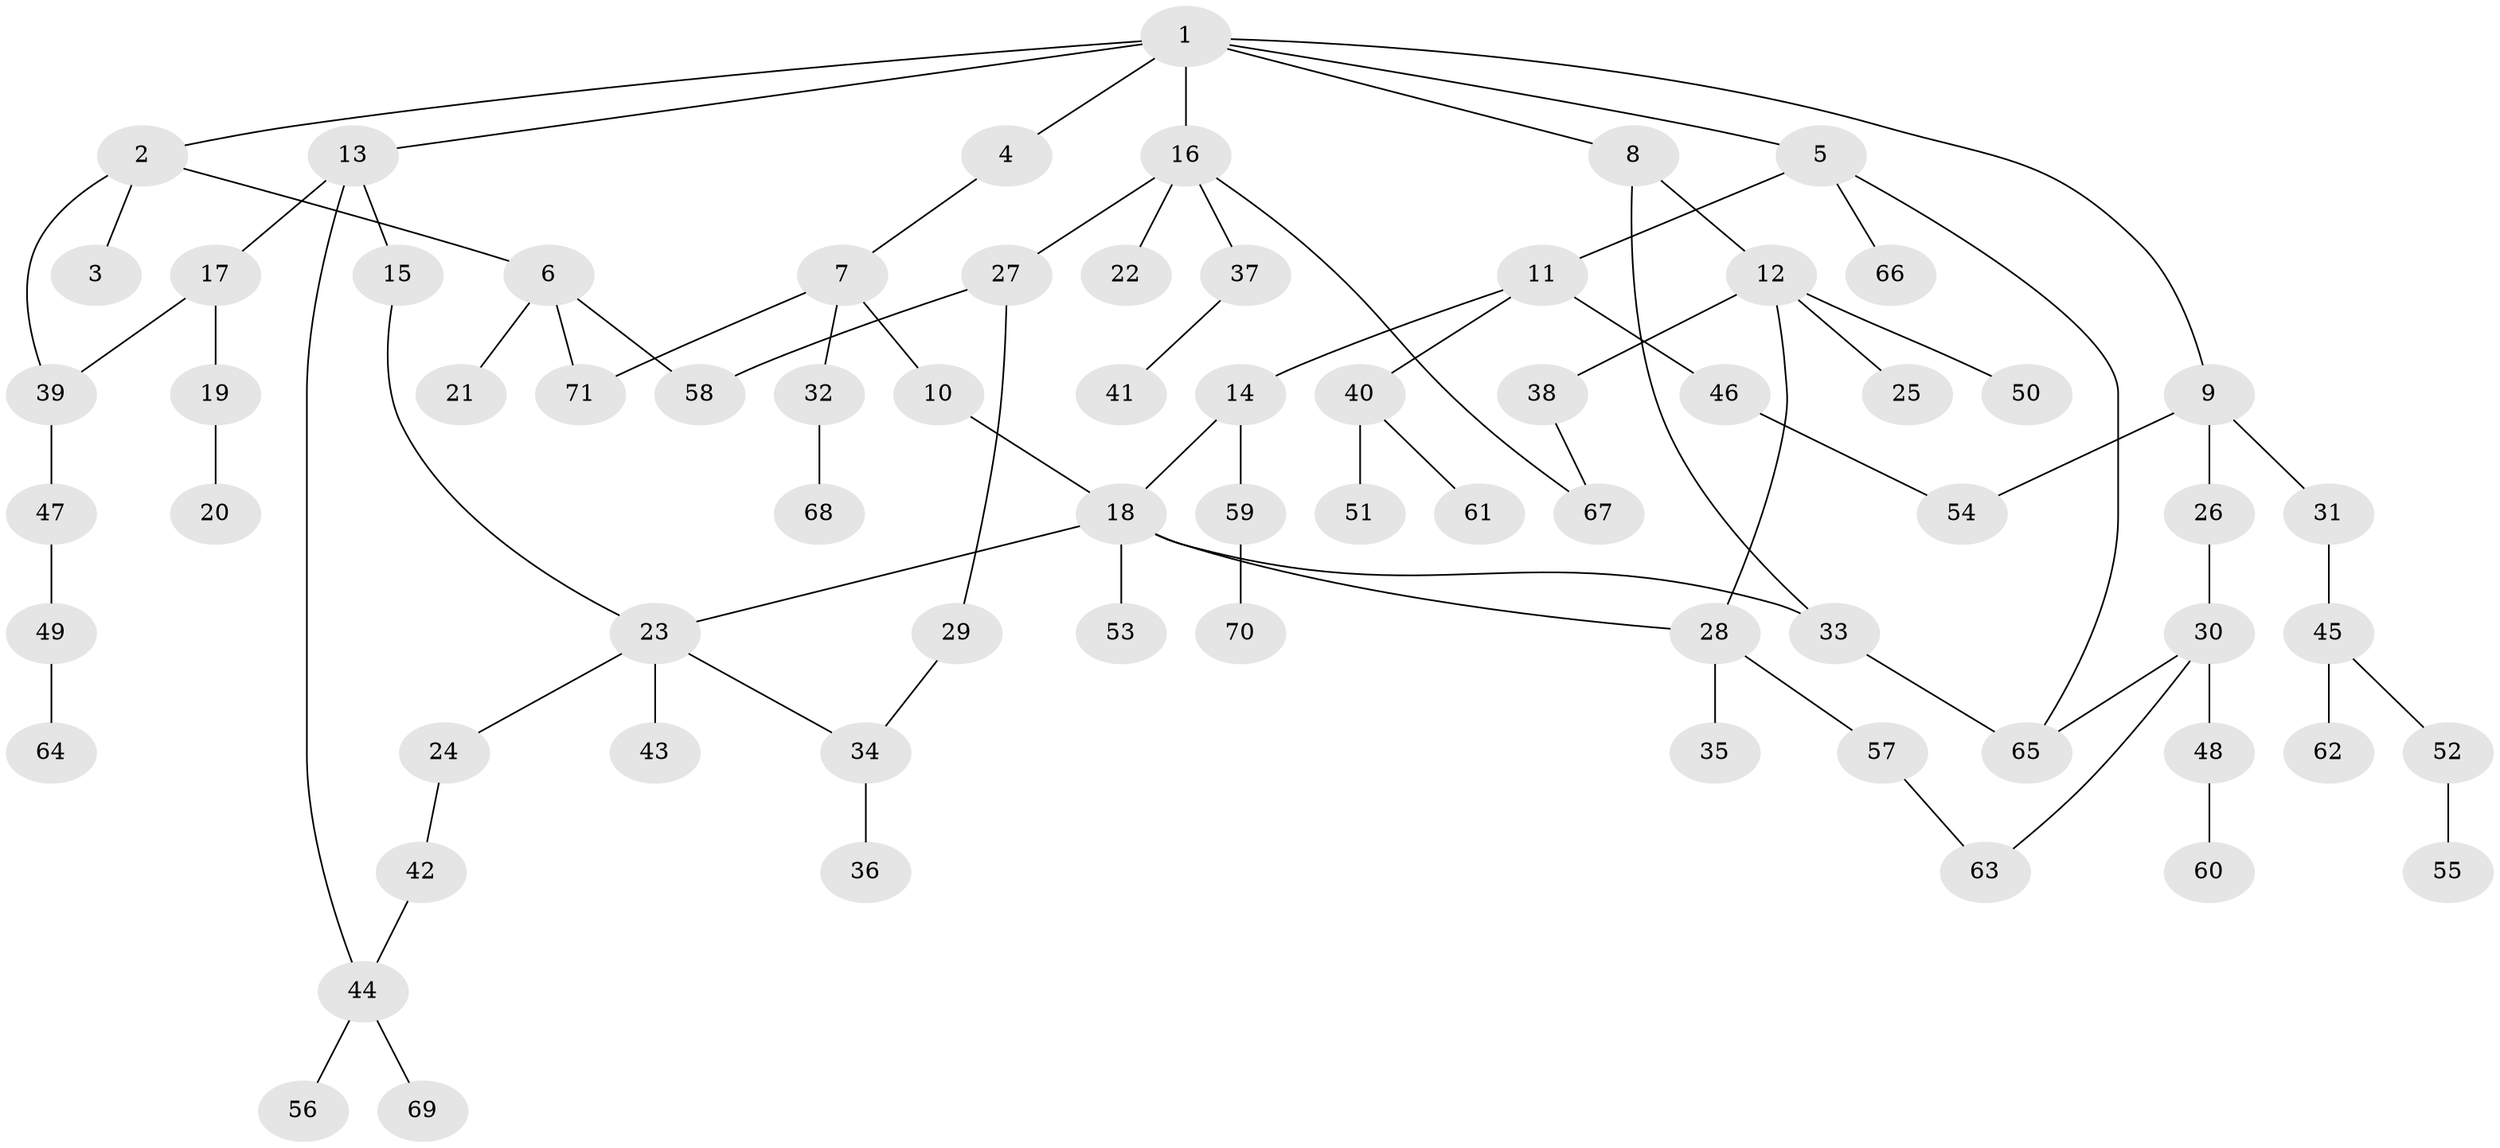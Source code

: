 // Generated by graph-tools (version 1.1) at 2025/13/03/09/25 04:13:22]
// undirected, 71 vertices, 84 edges
graph export_dot {
graph [start="1"]
  node [color=gray90,style=filled];
  1;
  2;
  3;
  4;
  5;
  6;
  7;
  8;
  9;
  10;
  11;
  12;
  13;
  14;
  15;
  16;
  17;
  18;
  19;
  20;
  21;
  22;
  23;
  24;
  25;
  26;
  27;
  28;
  29;
  30;
  31;
  32;
  33;
  34;
  35;
  36;
  37;
  38;
  39;
  40;
  41;
  42;
  43;
  44;
  45;
  46;
  47;
  48;
  49;
  50;
  51;
  52;
  53;
  54;
  55;
  56;
  57;
  58;
  59;
  60;
  61;
  62;
  63;
  64;
  65;
  66;
  67;
  68;
  69;
  70;
  71;
  1 -- 2;
  1 -- 4;
  1 -- 5;
  1 -- 8;
  1 -- 9;
  1 -- 13;
  1 -- 16;
  2 -- 3;
  2 -- 6;
  2 -- 39;
  4 -- 7;
  5 -- 11;
  5 -- 65;
  5 -- 66;
  6 -- 21;
  6 -- 58;
  6 -- 71;
  7 -- 10;
  7 -- 32;
  7 -- 71;
  8 -- 12;
  8 -- 33;
  9 -- 26;
  9 -- 31;
  9 -- 54;
  10 -- 18;
  11 -- 14;
  11 -- 40;
  11 -- 46;
  12 -- 25;
  12 -- 28;
  12 -- 38;
  12 -- 50;
  13 -- 15;
  13 -- 17;
  13 -- 44;
  14 -- 18;
  14 -- 59;
  15 -- 23;
  16 -- 22;
  16 -- 27;
  16 -- 37;
  16 -- 67;
  17 -- 19;
  17 -- 39;
  18 -- 23;
  18 -- 53;
  18 -- 28;
  18 -- 33;
  19 -- 20;
  23 -- 24;
  23 -- 34;
  23 -- 43;
  24 -- 42;
  26 -- 30;
  27 -- 29;
  27 -- 58;
  28 -- 35;
  28 -- 57;
  29 -- 34;
  30 -- 48;
  30 -- 63;
  30 -- 65;
  31 -- 45;
  32 -- 68;
  33 -- 65;
  34 -- 36;
  37 -- 41;
  38 -- 67;
  39 -- 47;
  40 -- 51;
  40 -- 61;
  42 -- 44;
  44 -- 56;
  44 -- 69;
  45 -- 52;
  45 -- 62;
  46 -- 54;
  47 -- 49;
  48 -- 60;
  49 -- 64;
  52 -- 55;
  57 -- 63;
  59 -- 70;
}
